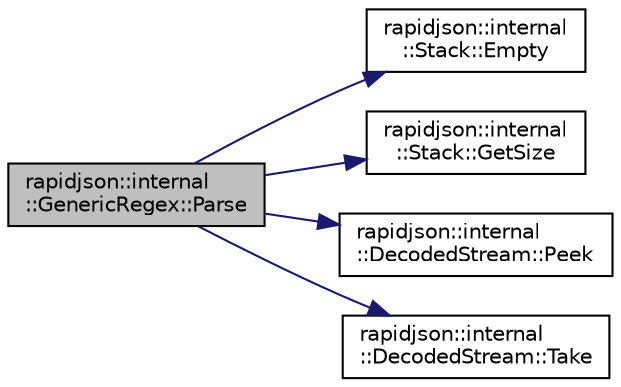 digraph "rapidjson::internal::GenericRegex::Parse"
{
 // INTERACTIVE_SVG=YES
 // LATEX_PDF_SIZE
  edge [fontname="Helvetica",fontsize="10",labelfontname="Helvetica",labelfontsize="10"];
  node [fontname="Helvetica",fontsize="10",shape=record];
  rankdir="LR";
  Node36 [label="rapidjson::internal\l::GenericRegex::Parse",height=0.2,width=0.4,color="black", fillcolor="grey75", style="filled", fontcolor="black",tooltip=" "];
  Node36 -> Node37 [color="midnightblue",fontsize="10",style="solid",fontname="Helvetica"];
  Node37 [label="rapidjson::internal\l::Stack::Empty",height=0.2,width=0.4,color="black", fillcolor="white", style="filled",URL="$classrapidjson_1_1internal_1_1_stack.html#ac5d92c6efa27f38e3a625bc495d95151",tooltip=" "];
  Node36 -> Node38 [color="midnightblue",fontsize="10",style="solid",fontname="Helvetica"];
  Node38 [label="rapidjson::internal\l::Stack::GetSize",height=0.2,width=0.4,color="black", fillcolor="white", style="filled",URL="$classrapidjson_1_1internal_1_1_stack.html#a9379b6a185340ef704a0a78e39366fd6",tooltip=" "];
  Node36 -> Node39 [color="midnightblue",fontsize="10",style="solid",fontname="Helvetica"];
  Node39 [label="rapidjson::internal\l::DecodedStream::Peek",height=0.2,width=0.4,color="black", fillcolor="white", style="filled",URL="$classrapidjson_1_1internal_1_1_decoded_stream.html#a28a389478d1981546e6259c8cf0f2377",tooltip=" "];
  Node36 -> Node40 [color="midnightblue",fontsize="10",style="solid",fontname="Helvetica"];
  Node40 [label="rapidjson::internal\l::DecodedStream::Take",height=0.2,width=0.4,color="black", fillcolor="white", style="filled",URL="$classrapidjson_1_1internal_1_1_decoded_stream.html#a1fd014dd83e153369ecad40886093685",tooltip=" "];
}
